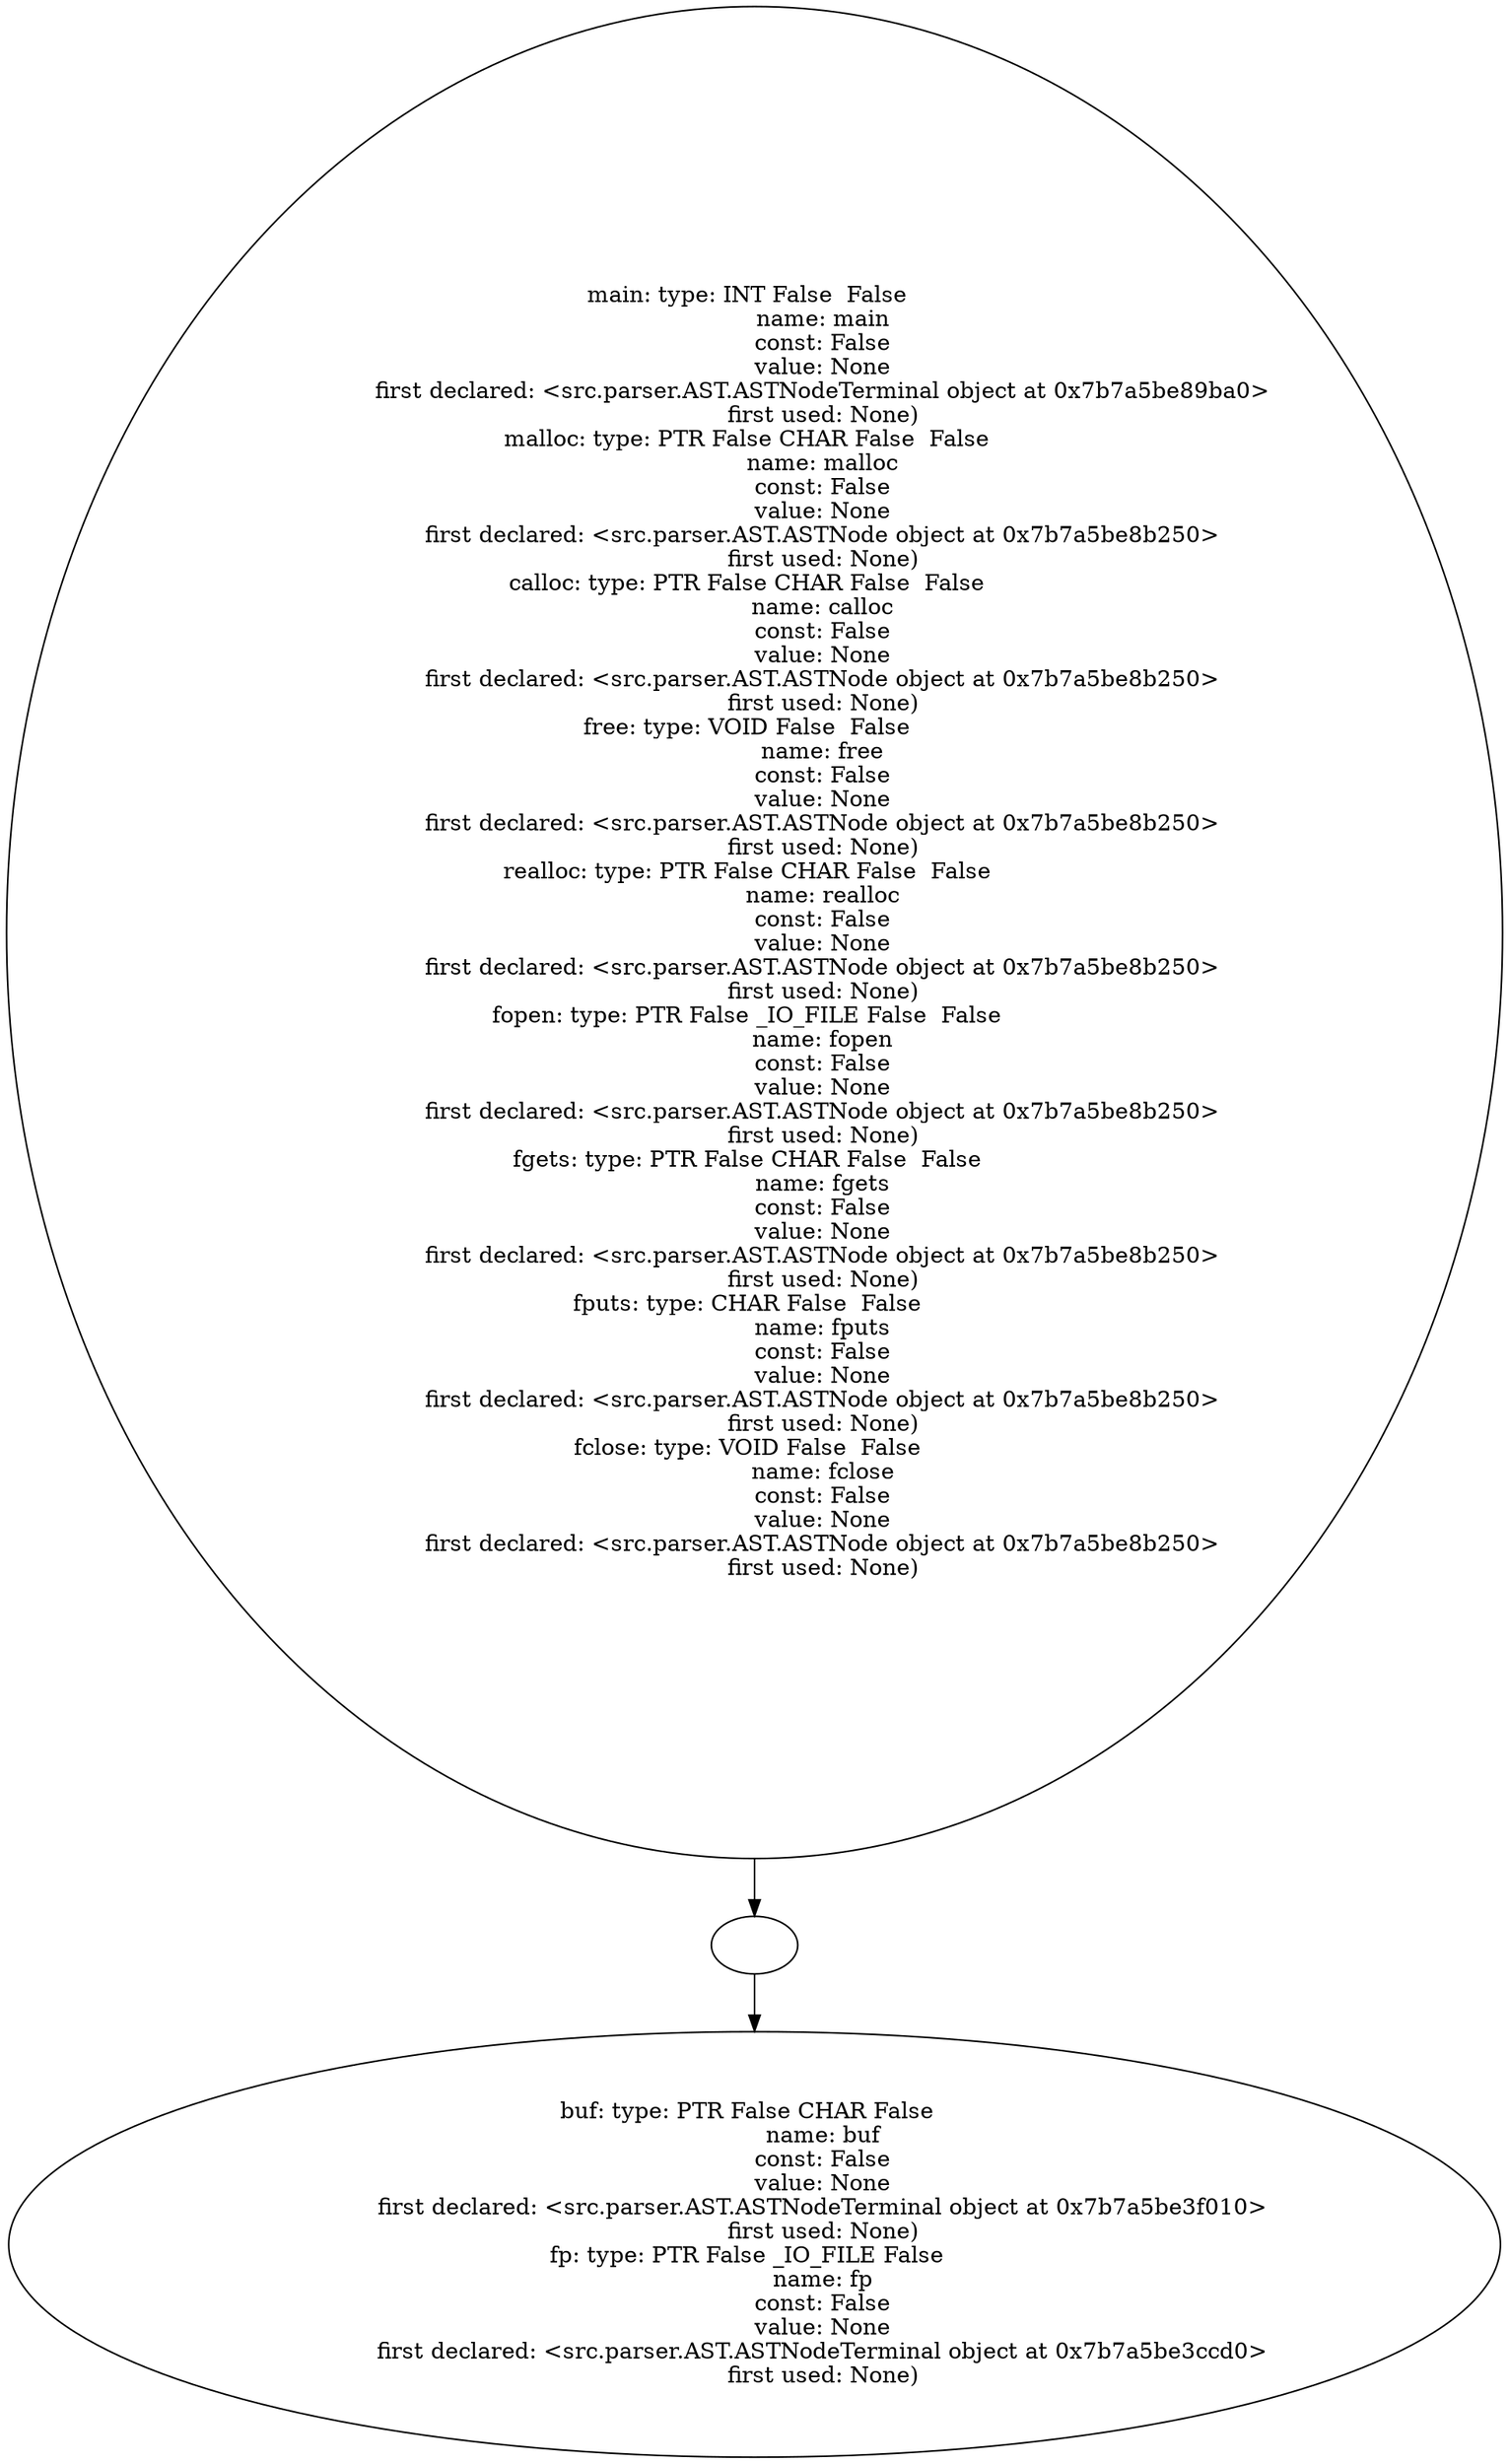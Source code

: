 digraph AST {
  "135765456580480" [label="main: type: INT False  False  
                   name: main
                   const: False
                   value: None
                   first declared: <src.parser.AST.ASTNodeTerminal object at 0x7b7a5be89ba0>
                   first used: None)
malloc: type: PTR False CHAR False  False  
                   name: malloc
                   const: False
                   value: None
                   first declared: <src.parser.AST.ASTNode object at 0x7b7a5be8b250>
                   first used: None)
calloc: type: PTR False CHAR False  False  
                   name: calloc
                   const: False
                   value: None
                   first declared: <src.parser.AST.ASTNode object at 0x7b7a5be8b250>
                   first used: None)
free: type: VOID False  False  
                   name: free
                   const: False
                   value: None
                   first declared: <src.parser.AST.ASTNode object at 0x7b7a5be8b250>
                   first used: None)
realloc: type: PTR False CHAR False  False  
                   name: realloc
                   const: False
                   value: None
                   first declared: <src.parser.AST.ASTNode object at 0x7b7a5be8b250>
                   first used: None)
fopen: type: PTR False _IO_FILE False  False  
                   name: fopen
                   const: False
                   value: None
                   first declared: <src.parser.AST.ASTNode object at 0x7b7a5be8b250>
                   first used: None)
fgets: type: PTR False CHAR False  False  
                   name: fgets
                   const: False
                   value: None
                   first declared: <src.parser.AST.ASTNode object at 0x7b7a5be8b250>
                   first used: None)
fputs: type: CHAR False  False  
                   name: fputs
                   const: False
                   value: None
                   first declared: <src.parser.AST.ASTNode object at 0x7b7a5be8b250>
                   first used: None)
fclose: type: VOID False  False  
                   name: fclose
                   const: False
                   value: None
                   first declared: <src.parser.AST.ASTNode object at 0x7b7a5be8b250>
                   first used: None)"];
  "135765456580480" -> "135765456575872";
  "135765456575872" [label=""];
  "135765456575872" -> "135765456579472";
  "135765456579472" [label="buf: type: PTR False CHAR False  
                   name: buf
                   const: False
                   value: None
                   first declared: <src.parser.AST.ASTNodeTerminal object at 0x7b7a5be3f010>
                   first used: None)
fp: type: PTR False _IO_FILE False  
                   name: fp
                   const: False
                   value: None
                   first declared: <src.parser.AST.ASTNodeTerminal object at 0x7b7a5be3ccd0>
                   first used: None)"];
}
